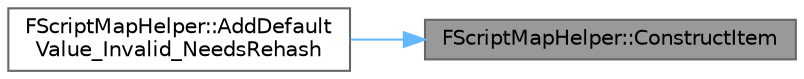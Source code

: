 digraph "FScriptMapHelper::ConstructItem"
{
 // INTERACTIVE_SVG=YES
 // LATEX_PDF_SIZE
  bgcolor="transparent";
  edge [fontname=Helvetica,fontsize=10,labelfontname=Helvetica,labelfontsize=10];
  node [fontname=Helvetica,fontsize=10,shape=box,height=0.2,width=0.4];
  rankdir="RL";
  Node1 [id="Node000001",label="FScriptMapHelper::ConstructItem",height=0.2,width=0.4,color="gray40", fillcolor="grey60", style="filled", fontcolor="black",tooltip="Internal function to call into the property system to construct / initialize elements."];
  Node1 -> Node2 [id="edge1_Node000001_Node000002",dir="back",color="steelblue1",style="solid",tooltip=" "];
  Node2 [id="Node000002",label="FScriptMapHelper::AddDefault\lValue_Invalid_NeedsRehash",height=0.2,width=0.4,color="grey40", fillcolor="white", style="filled",URL="$d4/d21/classFScriptMapHelper.html#aa70786af61739b07157523f223591025",tooltip="Adds a blank, constructed value to a given size."];
}
